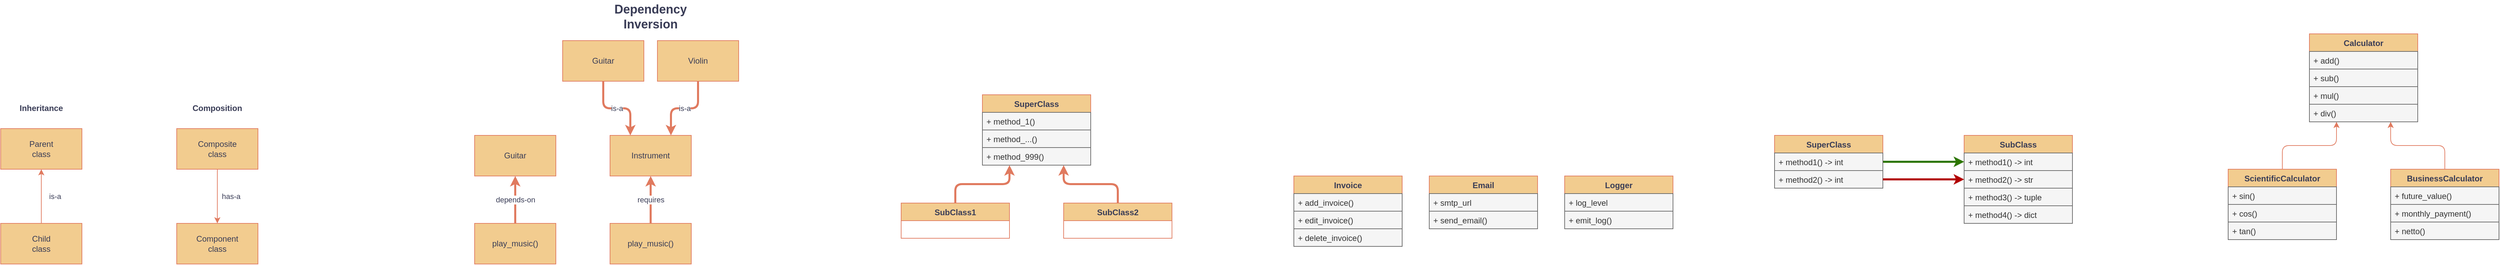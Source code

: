 <mxfile version="14.5.1" type="device"><diagram id="1fa9NqQArvAn1-l_9Y_0" name="Page-1"><mxGraphModel dx="706" dy="432" grid="0" gridSize="10" guides="1" tooltips="1" connect="1" arrows="1" fold="1" page="0" pageScale="1" pageWidth="827" pageHeight="1169" math="0" shadow="0"><root><mxCell id="0"/><mxCell id="1" parent="0"/><mxCell id="BF2gerP5reKrpYiUUsow-1" value="has-a" style="edgeStyle=orthogonalEdgeStyle;curved=0;rounded=1;orthogonalLoop=1;jettySize=auto;html=1;strokeColor=#E07A5F;fillColor=#F2CC8F;fontColor=#393C56;labelBackgroundColor=none;" edge="1" parent="1" source="BF2gerP5reKrpYiUUsow-2" target="BF2gerP5reKrpYiUUsow-3"><mxGeometry y="20" relative="1" as="geometry"><mxPoint as="offset"/></mxGeometry></mxCell><mxCell id="BF2gerP5reKrpYiUUsow-2" value="Composite&lt;br&gt;class" style="rounded=0;whiteSpace=wrap;html=1;strokeColor=#E07A5F;fillColor=#F2CC8F;fontColor=#393C56;" vertex="1" parent="1"><mxGeometry x="580" y="400" width="120" height="60" as="geometry"/></mxCell><mxCell id="BF2gerP5reKrpYiUUsow-3" value="Component&lt;br&gt;class" style="rounded=0;whiteSpace=wrap;html=1;strokeColor=#E07A5F;fillColor=#F2CC8F;fontColor=#393C56;" vertex="1" parent="1"><mxGeometry x="580" y="540" width="120" height="60" as="geometry"/></mxCell><mxCell id="BF2gerP5reKrpYiUUsow-4" value="is-a" style="edgeStyle=orthogonalEdgeStyle;curved=0;rounded=1;orthogonalLoop=1;jettySize=auto;html=1;strokeColor=#E07A5F;fillColor=#F2CC8F;fontColor=#393C56;labelBackgroundColor=none;startArrow=classic;startFill=1;endArrow=none;endFill=0;" edge="1" parent="1" source="BF2gerP5reKrpYiUUsow-5" target="BF2gerP5reKrpYiUUsow-6"><mxGeometry y="20" relative="1" as="geometry"><mxPoint as="offset"/></mxGeometry></mxCell><mxCell id="BF2gerP5reKrpYiUUsow-5" value="Parent&lt;br&gt;class" style="rounded=0;whiteSpace=wrap;html=1;strokeColor=#E07A5F;fillColor=#F2CC8F;fontColor=#393C56;" vertex="1" parent="1"><mxGeometry x="320" y="400" width="120" height="60" as="geometry"/></mxCell><mxCell id="BF2gerP5reKrpYiUUsow-6" value="Child&lt;br&gt;class" style="rounded=0;whiteSpace=wrap;html=1;strokeColor=#E07A5F;fillColor=#F2CC8F;fontColor=#393C56;" vertex="1" parent="1"><mxGeometry x="320" y="540" width="120" height="60" as="geometry"/></mxCell><mxCell id="BF2gerP5reKrpYiUUsow-7" value="Inheritance" style="text;html=1;strokeColor=none;fillColor=none;align=center;verticalAlign=middle;whiteSpace=wrap;rounded=0;fontColor=#393C56;fontStyle=1" vertex="1" parent="1"><mxGeometry x="335" y="360" width="90" height="20" as="geometry"/></mxCell><mxCell id="BF2gerP5reKrpYiUUsow-8" value="Composition" style="text;html=1;strokeColor=none;fillColor=none;align=center;verticalAlign=middle;whiteSpace=wrap;rounded=0;fontColor=#393C56;fontStyle=1" vertex="1" parent="1"><mxGeometry x="595" y="360" width="90" height="20" as="geometry"/></mxCell><mxCell id="BF2gerP5reKrpYiUUsow-9" value="Invoice" style="swimlane;fontStyle=1;align=center;verticalAlign=top;childLayout=stackLayout;horizontal=1;startSize=26;horizontalStack=0;resizeParent=1;resizeParentMax=0;resizeLast=0;collapsible=1;marginBottom=0;rounded=0;sketch=0;strokeColor=#E07A5F;fillColor=#F2CC8F;fontColor=#393C56;" vertex="1" parent="1"><mxGeometry x="2230" y="470" width="160" height="104" as="geometry"/></mxCell><mxCell id="BF2gerP5reKrpYiUUsow-10" value="+ add_invoice()" style="text;strokeColor=#666666;fillColor=#f5f5f5;align=left;verticalAlign=top;spacingLeft=4;spacingRight=4;overflow=hidden;rotatable=0;points=[[0,0.5],[1,0.5]];portConstraint=eastwest;fontColor=#333333;" vertex="1" parent="BF2gerP5reKrpYiUUsow-9"><mxGeometry y="26" width="160" height="26" as="geometry"/></mxCell><mxCell id="BF2gerP5reKrpYiUUsow-11" value="+ edit_invoice()" style="text;strokeColor=#666666;fillColor=#f5f5f5;align=left;verticalAlign=top;spacingLeft=4;spacingRight=4;overflow=hidden;rotatable=0;points=[[0,0.5],[1,0.5]];portConstraint=eastwest;fontColor=#333333;" vertex="1" parent="BF2gerP5reKrpYiUUsow-9"><mxGeometry y="52" width="160" height="26" as="geometry"/></mxCell><mxCell id="BF2gerP5reKrpYiUUsow-12" value="+ delete_invoice()" style="text;strokeColor=#666666;fillColor=#f5f5f5;align=left;verticalAlign=top;spacingLeft=4;spacingRight=4;overflow=hidden;rotatable=0;points=[[0,0.5],[1,0.5]];portConstraint=eastwest;fontColor=#333333;" vertex="1" parent="BF2gerP5reKrpYiUUsow-9"><mxGeometry y="78" width="160" height="26" as="geometry"/></mxCell><mxCell id="BF2gerP5reKrpYiUUsow-13" value="Logger" style="swimlane;fontStyle=1;align=center;verticalAlign=top;childLayout=stackLayout;horizontal=1;startSize=26;horizontalStack=0;resizeParent=1;resizeParentMax=0;resizeLast=0;collapsible=1;marginBottom=0;rounded=0;sketch=0;strokeColor=#E07A5F;fillColor=#F2CC8F;fontColor=#393C56;" vertex="1" parent="1"><mxGeometry x="2630" y="470" width="160" height="78" as="geometry"/></mxCell><mxCell id="BF2gerP5reKrpYiUUsow-14" value="+ log_level" style="text;strokeColor=#666666;fillColor=#f5f5f5;align=left;verticalAlign=top;spacingLeft=4;spacingRight=4;overflow=hidden;rotatable=0;points=[[0,0.5],[1,0.5]];portConstraint=eastwest;rounded=0;sketch=0;fontColor=#333333;" vertex="1" parent="BF2gerP5reKrpYiUUsow-13"><mxGeometry y="26" width="160" height="26" as="geometry"/></mxCell><mxCell id="BF2gerP5reKrpYiUUsow-15" value="+ emit_log()" style="text;strokeColor=#666666;fillColor=#f5f5f5;align=left;verticalAlign=top;spacingLeft=4;spacingRight=4;overflow=hidden;rotatable=0;points=[[0,0.5],[1,0.5]];portConstraint=eastwest;fontColor=#333333;" vertex="1" parent="BF2gerP5reKrpYiUUsow-13"><mxGeometry y="52" width="160" height="26" as="geometry"/></mxCell><mxCell id="BF2gerP5reKrpYiUUsow-16" value="Email" style="swimlane;fontStyle=1;align=center;verticalAlign=top;childLayout=stackLayout;horizontal=1;startSize=26;horizontalStack=0;resizeParent=1;resizeParentMax=0;resizeLast=0;collapsible=1;marginBottom=0;rounded=0;sketch=0;strokeColor=#E07A5F;fillColor=#F2CC8F;fontColor=#393C56;" vertex="1" parent="1"><mxGeometry x="2430" y="470" width="160" height="78" as="geometry"/></mxCell><mxCell id="BF2gerP5reKrpYiUUsow-17" value="+ smtp_url" style="text;strokeColor=#666666;fillColor=#f5f5f5;align=left;verticalAlign=top;spacingLeft=4;spacingRight=4;overflow=hidden;rotatable=0;points=[[0,0.5],[1,0.5]];portConstraint=eastwest;rounded=0;sketch=0;fontColor=#333333;" vertex="1" parent="BF2gerP5reKrpYiUUsow-16"><mxGeometry y="26" width="160" height="26" as="geometry"/></mxCell><mxCell id="BF2gerP5reKrpYiUUsow-18" value="+ send_email()" style="text;strokeColor=#666666;fillColor=#f5f5f5;align=left;verticalAlign=top;spacingLeft=4;spacingRight=4;overflow=hidden;rotatable=0;points=[[0,0.5],[1,0.5]];portConstraint=eastwest;fontColor=#333333;" vertex="1" parent="BF2gerP5reKrpYiUUsow-16"><mxGeometry y="52" width="160" height="26" as="geometry"/></mxCell><mxCell id="BF2gerP5reKrpYiUUsow-19" style="edgeStyle=orthogonalEdgeStyle;curved=0;rounded=1;sketch=0;orthogonalLoop=1;jettySize=auto;html=1;exitX=0.5;exitY=0;exitDx=0;exitDy=0;entryX=0.25;entryY=1;entryDx=0;entryDy=0;strokeColor=#E07A5F;fillColor=#F2CC8F;fontColor=#393C56;" edge="1" parent="1" source="BF2gerP5reKrpYiUUsow-20" target="BF2gerP5reKrpYiUUsow-24"><mxGeometry relative="1" as="geometry"/></mxCell><mxCell id="BF2gerP5reKrpYiUUsow-20" value="ScientificCalculator" style="swimlane;fontStyle=1;align=center;verticalAlign=top;childLayout=stackLayout;horizontal=1;startSize=26;horizontalStack=0;resizeParent=1;resizeParentMax=0;resizeLast=0;collapsible=1;marginBottom=0;rounded=0;sketch=0;strokeColor=#E07A5F;fillColor=#F2CC8F;fontColor=#393C56;" vertex="1" parent="1"><mxGeometry x="3610" y="460" width="160" height="104" as="geometry"/></mxCell><mxCell id="BF2gerP5reKrpYiUUsow-21" value="+ sin()" style="text;strokeColor=#666666;fillColor=#f5f5f5;align=left;verticalAlign=top;spacingLeft=4;spacingRight=4;overflow=hidden;rotatable=0;points=[[0,0.5],[1,0.5]];portConstraint=eastwest;fontColor=#333333;" vertex="1" parent="BF2gerP5reKrpYiUUsow-20"><mxGeometry y="26" width="160" height="26" as="geometry"/></mxCell><mxCell id="BF2gerP5reKrpYiUUsow-22" value="+ cos()" style="text;strokeColor=#666666;fillColor=#f5f5f5;align=left;verticalAlign=top;spacingLeft=4;spacingRight=4;overflow=hidden;rotatable=0;points=[[0,0.5],[1,0.5]];portConstraint=eastwest;fontColor=#333333;" vertex="1" parent="BF2gerP5reKrpYiUUsow-20"><mxGeometry y="52" width="160" height="26" as="geometry"/></mxCell><mxCell id="BF2gerP5reKrpYiUUsow-23" value="+ tan()" style="text;strokeColor=#666666;fillColor=#f5f5f5;align=left;verticalAlign=top;spacingLeft=4;spacingRight=4;overflow=hidden;rotatable=0;points=[[0,0.5],[1,0.5]];portConstraint=eastwest;fontColor=#333333;" vertex="1" parent="BF2gerP5reKrpYiUUsow-20"><mxGeometry y="78" width="160" height="26" as="geometry"/></mxCell><mxCell id="BF2gerP5reKrpYiUUsow-24" value="Calculator" style="swimlane;fontStyle=1;align=center;verticalAlign=top;childLayout=stackLayout;horizontal=1;startSize=26;horizontalStack=0;resizeParent=1;resizeParentMax=0;resizeLast=0;collapsible=1;marginBottom=0;rounded=0;sketch=0;strokeColor=#E07A5F;fillColor=#F2CC8F;fontColor=#393C56;" vertex="1" parent="1"><mxGeometry x="3730" y="260" width="160" height="130" as="geometry"/></mxCell><mxCell id="BF2gerP5reKrpYiUUsow-25" value="+ add()" style="text;strokeColor=#666666;fillColor=#f5f5f5;align=left;verticalAlign=top;spacingLeft=4;spacingRight=4;overflow=hidden;rotatable=0;points=[[0,0.5],[1,0.5]];portConstraint=eastwest;fontColor=#333333;" vertex="1" parent="BF2gerP5reKrpYiUUsow-24"><mxGeometry y="26" width="160" height="26" as="geometry"/></mxCell><mxCell id="BF2gerP5reKrpYiUUsow-26" value="+ sub()" style="text;strokeColor=#666666;fillColor=#f5f5f5;align=left;verticalAlign=top;spacingLeft=4;spacingRight=4;overflow=hidden;rotatable=0;points=[[0,0.5],[1,0.5]];portConstraint=eastwest;fontColor=#333333;" vertex="1" parent="BF2gerP5reKrpYiUUsow-24"><mxGeometry y="52" width="160" height="26" as="geometry"/></mxCell><mxCell id="BF2gerP5reKrpYiUUsow-27" value="+ mul()" style="text;strokeColor=#666666;fillColor=#f5f5f5;align=left;verticalAlign=top;spacingLeft=4;spacingRight=4;overflow=hidden;rotatable=0;points=[[0,0.5],[1,0.5]];portConstraint=eastwest;fontColor=#333333;" vertex="1" parent="BF2gerP5reKrpYiUUsow-24"><mxGeometry y="78" width="160" height="26" as="geometry"/></mxCell><mxCell id="BF2gerP5reKrpYiUUsow-28" value="+ div()" style="text;strokeColor=#666666;fillColor=#f5f5f5;align=left;verticalAlign=top;spacingLeft=4;spacingRight=4;overflow=hidden;rotatable=0;points=[[0,0.5],[1,0.5]];portConstraint=eastwest;fontColor=#333333;" vertex="1" parent="BF2gerP5reKrpYiUUsow-24"><mxGeometry y="104" width="160" height="26" as="geometry"/></mxCell><mxCell id="BF2gerP5reKrpYiUUsow-29" style="edgeStyle=orthogonalEdgeStyle;curved=0;rounded=1;sketch=0;orthogonalLoop=1;jettySize=auto;html=1;entryX=0.75;entryY=1;entryDx=0;entryDy=0;strokeColor=#E07A5F;fillColor=#F2CC8F;fontColor=#393C56;" edge="1" parent="1" source="BF2gerP5reKrpYiUUsow-30" target="BF2gerP5reKrpYiUUsow-24"><mxGeometry relative="1" as="geometry"/></mxCell><mxCell id="BF2gerP5reKrpYiUUsow-30" value="BusinessCalculator" style="swimlane;fontStyle=1;align=center;verticalAlign=top;childLayout=stackLayout;horizontal=1;startSize=26;horizontalStack=0;resizeParent=1;resizeParentMax=0;resizeLast=0;collapsible=1;marginBottom=0;rounded=0;sketch=0;strokeColor=#E07A5F;fillColor=#F2CC8F;fontColor=#393C56;" vertex="1" parent="1"><mxGeometry x="3850" y="460" width="160" height="104" as="geometry"/></mxCell><mxCell id="BF2gerP5reKrpYiUUsow-31" value="+ future_value()" style="text;strokeColor=#666666;fillColor=#f5f5f5;align=left;verticalAlign=top;spacingLeft=4;spacingRight=4;overflow=hidden;rotatable=0;points=[[0,0.5],[1,0.5]];portConstraint=eastwest;fontColor=#333333;" vertex="1" parent="BF2gerP5reKrpYiUUsow-30"><mxGeometry y="26" width="160" height="26" as="geometry"/></mxCell><mxCell id="BF2gerP5reKrpYiUUsow-32" value="+ monthly_payment()" style="text;strokeColor=#666666;fillColor=#f5f5f5;align=left;verticalAlign=top;spacingLeft=4;spacingRight=4;overflow=hidden;rotatable=0;points=[[0,0.5],[1,0.5]];portConstraint=eastwest;fontColor=#333333;" vertex="1" parent="BF2gerP5reKrpYiUUsow-30"><mxGeometry y="52" width="160" height="26" as="geometry"/></mxCell><mxCell id="BF2gerP5reKrpYiUUsow-33" value="+ netto()" style="text;strokeColor=#666666;fillColor=#f5f5f5;align=left;verticalAlign=top;spacingLeft=4;spacingRight=4;overflow=hidden;rotatable=0;points=[[0,0.5],[1,0.5]];portConstraint=eastwest;fontColor=#333333;" vertex="1" parent="BF2gerP5reKrpYiUUsow-30"><mxGeometry y="78" width="160" height="26" as="geometry"/></mxCell><mxCell id="BF2gerP5reKrpYiUUsow-34" style="edgeStyle=orthogonalEdgeStyle;curved=0;rounded=1;sketch=0;orthogonalLoop=1;jettySize=auto;html=1;exitX=1;exitY=0.5;exitDx=0;exitDy=0;entryX=0;entryY=0.5;entryDx=0;entryDy=0;strokeColor=#2D7600;fillColor=#60a917;fontColor=#393C56;strokeWidth=3;" edge="1" parent="1" source="BF2gerP5reKrpYiUUsow-35" target="BF2gerP5reKrpYiUUsow-39"><mxGeometry relative="1" as="geometry"/></mxCell><mxCell id="BF2gerP5reKrpYiUUsow-35" value="SuperClass" style="swimlane;fontStyle=1;align=center;verticalAlign=top;childLayout=stackLayout;horizontal=1;startSize=26;horizontalStack=0;resizeParent=1;resizeParentMax=0;resizeLast=0;collapsible=1;marginBottom=0;rounded=0;sketch=0;strokeColor=#E07A5F;fillColor=#F2CC8F;fontColor=#393C56;" vertex="1" parent="1"><mxGeometry x="2940" y="410" width="160" height="78" as="geometry"/></mxCell><mxCell id="BF2gerP5reKrpYiUUsow-36" value="+ method1() -&gt; int" style="text;strokeColor=#666666;fillColor=#f5f5f5;align=left;verticalAlign=top;spacingLeft=4;spacingRight=4;overflow=hidden;rotatable=0;points=[[0,0.5],[1,0.5]];portConstraint=eastwest;fontColor=#333333;" vertex="1" parent="BF2gerP5reKrpYiUUsow-35"><mxGeometry y="26" width="160" height="26" as="geometry"/></mxCell><mxCell id="BF2gerP5reKrpYiUUsow-37" value="+ method2() -&gt; int" style="text;strokeColor=#666666;fillColor=#f5f5f5;align=left;verticalAlign=top;spacingLeft=4;spacingRight=4;overflow=hidden;rotatable=0;points=[[0,0.5],[1,0.5]];portConstraint=eastwest;fontColor=#333333;" vertex="1" parent="BF2gerP5reKrpYiUUsow-35"><mxGeometry y="52" width="160" height="26" as="geometry"/></mxCell><mxCell id="BF2gerP5reKrpYiUUsow-38" value="SubClass" style="swimlane;fontStyle=1;align=center;verticalAlign=top;childLayout=stackLayout;horizontal=1;startSize=26;horizontalStack=0;resizeParent=1;resizeParentMax=0;resizeLast=0;collapsible=1;marginBottom=0;rounded=0;sketch=0;strokeColor=#E07A5F;fillColor=#F2CC8F;fontColor=#393C56;" vertex="1" parent="1"><mxGeometry x="3220" y="410" width="160" height="130" as="geometry"/></mxCell><mxCell id="BF2gerP5reKrpYiUUsow-39" value="+ method1() -&gt; int" style="text;strokeColor=#666666;fillColor=#f5f5f5;align=left;verticalAlign=top;spacingLeft=4;spacingRight=4;overflow=hidden;rotatable=0;points=[[0,0.5],[1,0.5]];portConstraint=eastwest;fontColor=#333333;" vertex="1" parent="BF2gerP5reKrpYiUUsow-38"><mxGeometry y="26" width="160" height="26" as="geometry"/></mxCell><mxCell id="BF2gerP5reKrpYiUUsow-40" value="+ method2() -&gt; str" style="text;strokeColor=#666666;fillColor=#f5f5f5;align=left;verticalAlign=top;spacingLeft=4;spacingRight=4;overflow=hidden;rotatable=0;points=[[0,0.5],[1,0.5]];portConstraint=eastwest;fontColor=#333333;" vertex="1" parent="BF2gerP5reKrpYiUUsow-38"><mxGeometry y="52" width="160" height="26" as="geometry"/></mxCell><mxCell id="BF2gerP5reKrpYiUUsow-41" value="+ method3() -&gt; tuple" style="text;strokeColor=#666666;fillColor=#f5f5f5;align=left;verticalAlign=top;spacingLeft=4;spacingRight=4;overflow=hidden;rotatable=0;points=[[0,0.5],[1,0.5]];portConstraint=eastwest;fontColor=#333333;" vertex="1" parent="BF2gerP5reKrpYiUUsow-38"><mxGeometry y="78" width="160" height="26" as="geometry"/></mxCell><mxCell id="BF2gerP5reKrpYiUUsow-42" value="+ method4() -&gt; dict" style="text;strokeColor=#666666;fillColor=#f5f5f5;align=left;verticalAlign=top;spacingLeft=4;spacingRight=4;overflow=hidden;rotatable=0;points=[[0,0.5],[1,0.5]];portConstraint=eastwest;fontColor=#333333;" vertex="1" parent="BF2gerP5reKrpYiUUsow-38"><mxGeometry y="104" width="160" height="26" as="geometry"/></mxCell><mxCell id="BF2gerP5reKrpYiUUsow-43" style="edgeStyle=orthogonalEdgeStyle;curved=0;rounded=1;sketch=0;orthogonalLoop=1;jettySize=auto;html=1;entryX=0;entryY=0.5;entryDx=0;entryDy=0;strokeColor=#B20000;fillColor=#e51400;fontColor=#393C56;strokeWidth=3;" edge="1" parent="1" source="BF2gerP5reKrpYiUUsow-37" target="BF2gerP5reKrpYiUUsow-40"><mxGeometry relative="1" as="geometry"/></mxCell><mxCell id="BF2gerP5reKrpYiUUsow-44" value="SuperClass" style="swimlane;fontStyle=1;align=center;verticalAlign=top;childLayout=stackLayout;horizontal=1;startSize=26;horizontalStack=0;resizeParent=1;resizeParentMax=0;resizeLast=0;collapsible=1;marginBottom=0;rounded=0;sketch=0;strokeColor=#E07A5F;fillColor=#F2CC8F;fontColor=#393C56;" vertex="1" parent="1"><mxGeometry x="1770" y="350" width="160" height="104" as="geometry"/></mxCell><mxCell id="BF2gerP5reKrpYiUUsow-45" value="+ method_1()" style="text;strokeColor=#666666;fillColor=#f5f5f5;align=left;verticalAlign=top;spacingLeft=4;spacingRight=4;overflow=hidden;rotatable=0;points=[[0,0.5],[1,0.5]];portConstraint=eastwest;fontColor=#333333;" vertex="1" parent="BF2gerP5reKrpYiUUsow-44"><mxGeometry y="26" width="160" height="26" as="geometry"/></mxCell><mxCell id="BF2gerP5reKrpYiUUsow-46" value="+ method_...()" style="text;strokeColor=#666666;fillColor=#f5f5f5;align=left;verticalAlign=top;spacingLeft=4;spacingRight=4;overflow=hidden;rotatable=0;points=[[0,0.5],[1,0.5]];portConstraint=eastwest;fontColor=#333333;" vertex="1" parent="BF2gerP5reKrpYiUUsow-44"><mxGeometry y="52" width="160" height="26" as="geometry"/></mxCell><mxCell id="BF2gerP5reKrpYiUUsow-47" value="+ method_999()" style="text;strokeColor=#666666;fillColor=#f5f5f5;align=left;verticalAlign=top;spacingLeft=4;spacingRight=4;overflow=hidden;rotatable=0;points=[[0,0.5],[1,0.5]];portConstraint=eastwest;fontColor=#333333;" vertex="1" parent="BF2gerP5reKrpYiUUsow-44"><mxGeometry y="78" width="160" height="26" as="geometry"/></mxCell><mxCell id="BF2gerP5reKrpYiUUsow-48" style="edgeStyle=orthogonalEdgeStyle;curved=0;rounded=1;sketch=0;orthogonalLoop=1;jettySize=auto;html=1;exitX=0.5;exitY=0;exitDx=0;exitDy=0;strokeColor=#E07A5F;strokeWidth=3;fillColor=#F2CC8F;fontColor=#393C56;entryX=0.25;entryY=1;entryDx=0;entryDy=0;entryPerimeter=0;" edge="1" parent="1" source="BF2gerP5reKrpYiUUsow-49" target="BF2gerP5reKrpYiUUsow-47"><mxGeometry relative="1" as="geometry"><mxPoint x="1850" y="454" as="targetPoint"/></mxGeometry></mxCell><mxCell id="BF2gerP5reKrpYiUUsow-49" value="SubClass1" style="swimlane;fontStyle=1;align=center;verticalAlign=top;childLayout=stackLayout;horizontal=1;startSize=26;horizontalStack=0;resizeParent=1;resizeParentMax=0;resizeLast=0;collapsible=1;marginBottom=0;rounded=0;sketch=0;strokeColor=#E07A5F;fillColor=#F2CC8F;fontColor=#393C56;" vertex="1" parent="1"><mxGeometry x="1650" y="510" width="160" height="52" as="geometry"/></mxCell><mxCell id="BF2gerP5reKrpYiUUsow-50" style="edgeStyle=orthogonalEdgeStyle;curved=0;rounded=1;sketch=0;orthogonalLoop=1;jettySize=auto;html=1;strokeColor=#E07A5F;strokeWidth=3;fillColor=#F2CC8F;fontColor=#393C56;" edge="1" parent="1" source="BF2gerP5reKrpYiUUsow-51" target="BF2gerP5reKrpYiUUsow-44"><mxGeometry relative="1" as="geometry"><Array as="points"><mxPoint x="1970" y="482"/><mxPoint x="1890" y="482"/></Array></mxGeometry></mxCell><mxCell id="BF2gerP5reKrpYiUUsow-51" value="SubClass2" style="swimlane;fontStyle=1;align=center;verticalAlign=top;childLayout=stackLayout;horizontal=1;startSize=26;horizontalStack=0;resizeParent=1;resizeParentMax=0;resizeLast=0;collapsible=1;marginBottom=0;rounded=0;sketch=0;strokeColor=#E07A5F;fillColor=#F2CC8F;fontColor=#393C56;" vertex="1" parent="1"><mxGeometry x="1890" y="510" width="160" height="52" as="geometry"/></mxCell><mxCell id="BF2gerP5reKrpYiUUsow-52" value="depends-on" style="edgeStyle=orthogonalEdgeStyle;curved=0;rounded=1;sketch=0;orthogonalLoop=1;jettySize=auto;html=1;entryX=0.5;entryY=1;entryDx=0;entryDy=0;strokeColor=#E07A5F;strokeWidth=3;fillColor=#F2CC8F;fontColor=#393C56;" edge="1" parent="1" source="BF2gerP5reKrpYiUUsow-53" target="BF2gerP5reKrpYiUUsow-54"><mxGeometry relative="1" as="geometry"/></mxCell><mxCell id="BF2gerP5reKrpYiUUsow-53" value="play_music()" style="rounded=0;whiteSpace=wrap;html=1;sketch=0;strokeColor=#E07A5F;fillColor=#F2CC8F;fontColor=#393C56;" vertex="1" parent="1"><mxGeometry x="1020" y="540" width="120" height="60" as="geometry"/></mxCell><mxCell id="BF2gerP5reKrpYiUUsow-54" value="Guitar" style="rounded=0;whiteSpace=wrap;html=1;sketch=0;strokeColor=#E07A5F;fillColor=#F2CC8F;fontColor=#393C56;" vertex="1" parent="1"><mxGeometry x="1020" y="410" width="120" height="60" as="geometry"/></mxCell><mxCell id="BF2gerP5reKrpYiUUsow-55" value="requires" style="edgeStyle=orthogonalEdgeStyle;curved=0;rounded=1;sketch=0;orthogonalLoop=1;jettySize=auto;html=1;entryX=0.5;entryY=1;entryDx=0;entryDy=0;strokeColor=#E07A5F;strokeWidth=3;fillColor=#F2CC8F;fontColor=#393C56;" edge="1" parent="1" source="BF2gerP5reKrpYiUUsow-56" target="BF2gerP5reKrpYiUUsow-57"><mxGeometry relative="1" as="geometry"/></mxCell><mxCell id="BF2gerP5reKrpYiUUsow-56" value="play_music()" style="rounded=0;whiteSpace=wrap;html=1;sketch=0;strokeColor=#E07A5F;fillColor=#F2CC8F;fontColor=#393C56;" vertex="1" parent="1"><mxGeometry x="1220" y="540" width="120" height="60" as="geometry"/></mxCell><mxCell id="BF2gerP5reKrpYiUUsow-57" value="Instrument" style="rounded=0;whiteSpace=wrap;html=1;sketch=0;strokeColor=#E07A5F;fillColor=#F2CC8F;fontColor=#393C56;" vertex="1" parent="1"><mxGeometry x="1220" y="410" width="120" height="60" as="geometry"/></mxCell><mxCell id="BF2gerP5reKrpYiUUsow-58" value="is-a" style="edgeStyle=orthogonalEdgeStyle;curved=0;rounded=1;sketch=0;orthogonalLoop=1;jettySize=auto;html=1;entryX=0.25;entryY=0;entryDx=0;entryDy=0;strokeColor=#E07A5F;strokeWidth=3;fillColor=#F2CC8F;fontColor=#393C56;" edge="1" parent="1" source="BF2gerP5reKrpYiUUsow-59" target="BF2gerP5reKrpYiUUsow-57"><mxGeometry relative="1" as="geometry"/></mxCell><mxCell id="BF2gerP5reKrpYiUUsow-59" value="Guitar" style="rounded=0;whiteSpace=wrap;html=1;sketch=0;strokeColor=#E07A5F;fillColor=#F2CC8F;fontColor=#393C56;" vertex="1" parent="1"><mxGeometry x="1150" y="270" width="120" height="60" as="geometry"/></mxCell><mxCell id="BF2gerP5reKrpYiUUsow-60" value="Dependency&lt;br&gt;Inversion" style="text;html=1;strokeColor=none;fillColor=none;align=center;verticalAlign=middle;whiteSpace=wrap;rounded=0;sketch=0;fontColor=#393C56;fontStyle=1;fontSize=18;" vertex="1" parent="1"><mxGeometry x="1197" y="210" width="166" height="50" as="geometry"/></mxCell><mxCell id="BF2gerP5reKrpYiUUsow-61" value="Violin" style="rounded=0;whiteSpace=wrap;html=1;sketch=0;strokeColor=#E07A5F;fillColor=#F2CC8F;fontColor=#393C56;" vertex="1" parent="1"><mxGeometry x="1290" y="270" width="120" height="60" as="geometry"/></mxCell><mxCell id="BF2gerP5reKrpYiUUsow-63" value="is-a" style="edgeStyle=orthogonalEdgeStyle;curved=0;rounded=1;sketch=0;orthogonalLoop=1;jettySize=auto;html=1;entryX=0.75;entryY=0;entryDx=0;entryDy=0;strokeColor=#E07A5F;strokeWidth=3;fillColor=#F2CC8F;fontColor=#393C56;exitX=0.5;exitY=1;exitDx=0;exitDy=0;" edge="1" parent="1" source="BF2gerP5reKrpYiUUsow-61" target="BF2gerP5reKrpYiUUsow-57"><mxGeometry relative="1" as="geometry"><mxPoint x="1380" y="350.03" as="sourcePoint"/><mxPoint x="1440" y="445.03" as="targetPoint"/></mxGeometry></mxCell></root></mxGraphModel></diagram></mxfile>